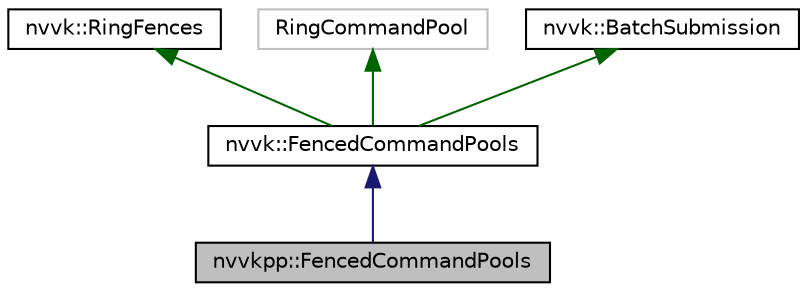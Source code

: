digraph "nvvkpp::FencedCommandPools"
{
 // LATEX_PDF_SIZE
  edge [fontname="Helvetica",fontsize="10",labelfontname="Helvetica",labelfontsize="10"];
  node [fontname="Helvetica",fontsize="10",shape=record];
  Node1 [label="nvvkpp::FencedCommandPools",height=0.2,width=0.4,color="black", fillcolor="grey75", style="filled", fontcolor="black",tooltip=" "];
  Node2 -> Node1 [dir="back",color="midnightblue",fontsize="10",style="solid",fontname="Helvetica"];
  Node2 [label="nvvk::FencedCommandPools",height=0.2,width=0.4,color="black", fillcolor="white", style="filled",URL="$classnvvk_1_1_fenced_command_pools.html",tooltip=" "];
  Node3 -> Node2 [dir="back",color="darkgreen",fontsize="10",style="solid",fontname="Helvetica"];
  Node3 [label="nvvk::RingFences",height=0.2,width=0.4,color="black", fillcolor="white", style="filled",URL="$classnvvk_1_1_ring_fences.html",tooltip=" "];
  Node4 -> Node2 [dir="back",color="darkgreen",fontsize="10",style="solid",fontname="Helvetica"];
  Node4 [label="RingCommandPool",height=0.2,width=0.4,color="grey75", fillcolor="white", style="filled",tooltip=" "];
  Node5 -> Node2 [dir="back",color="darkgreen",fontsize="10",style="solid",fontname="Helvetica"];
  Node5 [label="nvvk::BatchSubmission",height=0.2,width=0.4,color="black", fillcolor="white", style="filled",URL="$classnvvk_1_1_batch_submission.html",tooltip=" "];
}
